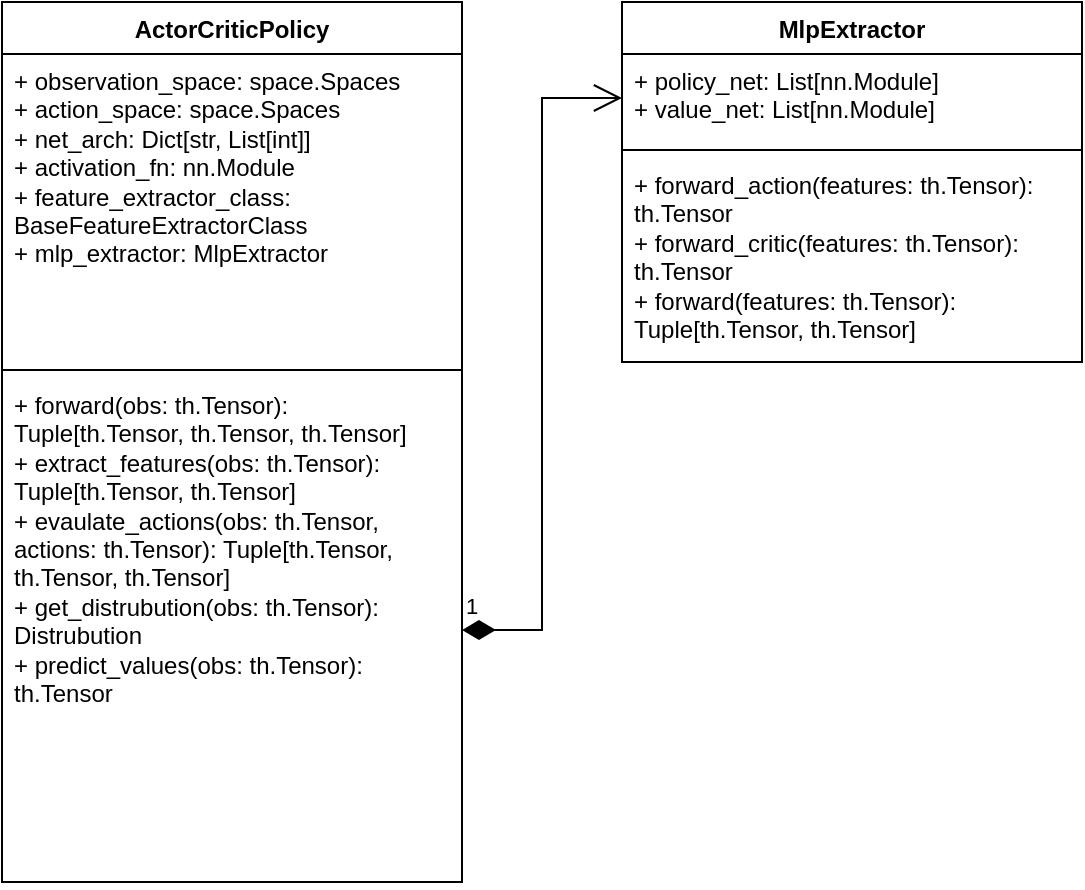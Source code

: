 <mxfile version="22.0.3" type="device">
  <diagram name="Seite-1" id="wMpzAMeSgPo_IlxKWy4J">
    <mxGraphModel dx="1659" dy="971" grid="1" gridSize="10" guides="1" tooltips="1" connect="1" arrows="1" fold="1" page="1" pageScale="1" pageWidth="850" pageHeight="1100" math="0" shadow="0">
      <root>
        <mxCell id="0" />
        <mxCell id="1" parent="0" />
        <mxCell id="9IkyggHtCblAOZ6bn05r-1" value="ActorCriticPolicy" style="swimlane;fontStyle=1;align=center;verticalAlign=top;childLayout=stackLayout;horizontal=1;startSize=26;horizontalStack=0;resizeParent=1;resizeParentMax=0;resizeLast=0;collapsible=1;marginBottom=0;whiteSpace=wrap;html=1;" vertex="1" parent="1">
          <mxGeometry x="130" y="80" width="230" height="440" as="geometry" />
        </mxCell>
        <mxCell id="9IkyggHtCblAOZ6bn05r-2" value="+ observation_space: space.Spaces&lt;br&gt;+ action_space: space.Spaces&lt;br&gt;+ net_arch: Dict[str, List[int]]&lt;br&gt;+ activation_fn: nn.Module&lt;br&gt;+ feature_extractor_class: BaseFeatureExtractorClass&lt;br&gt;+ mlp_extractor: MlpExtractor" style="text;strokeColor=none;fillColor=none;align=left;verticalAlign=top;spacingLeft=4;spacingRight=4;overflow=hidden;rotatable=0;points=[[0,0.5],[1,0.5]];portConstraint=eastwest;whiteSpace=wrap;html=1;" vertex="1" parent="9IkyggHtCblAOZ6bn05r-1">
          <mxGeometry y="26" width="230" height="154" as="geometry" />
        </mxCell>
        <mxCell id="9IkyggHtCblAOZ6bn05r-3" value="" style="line;strokeWidth=1;fillColor=none;align=left;verticalAlign=middle;spacingTop=-1;spacingLeft=3;spacingRight=3;rotatable=0;labelPosition=right;points=[];portConstraint=eastwest;strokeColor=inherit;" vertex="1" parent="9IkyggHtCblAOZ6bn05r-1">
          <mxGeometry y="180" width="230" height="8" as="geometry" />
        </mxCell>
        <mxCell id="9IkyggHtCblAOZ6bn05r-4" value="+ forward(obs: th.Tensor): Tuple[th.Tensor, th.Tensor, th.Tensor]&lt;br&gt;+ extract_features(obs: th.Tensor): Tuple[th.Tensor, th.Tensor]&lt;br&gt;+ evaulate_actions(obs: th.Tensor, actions: th.Tensor): Tuple[th.Tensor, th.Tensor, th.Tensor]&lt;br&gt;+ get_distrubution(obs: th.Tensor): Distrubution&lt;br&gt;+ predict_values(obs: th.Tensor): th.Tensor&lt;br&gt;&lt;br&gt;" style="text;strokeColor=none;fillColor=none;align=left;verticalAlign=top;spacingLeft=4;spacingRight=4;overflow=hidden;rotatable=0;points=[[0,0.5],[1,0.5]];portConstraint=eastwest;whiteSpace=wrap;html=1;" vertex="1" parent="9IkyggHtCblAOZ6bn05r-1">
          <mxGeometry y="188" width="230" height="252" as="geometry" />
        </mxCell>
        <mxCell id="9IkyggHtCblAOZ6bn05r-5" value="MlpExtractor" style="swimlane;fontStyle=1;align=center;verticalAlign=top;childLayout=stackLayout;horizontal=1;startSize=26;horizontalStack=0;resizeParent=1;resizeParentMax=0;resizeLast=0;collapsible=1;marginBottom=0;whiteSpace=wrap;html=1;" vertex="1" parent="1">
          <mxGeometry x="440" y="80" width="230" height="180" as="geometry" />
        </mxCell>
        <mxCell id="9IkyggHtCblAOZ6bn05r-6" value="+ policy_net: List[nn.Module]&lt;br&gt;+ value_net: List[nn.Module]&lt;br&gt;" style="text;strokeColor=none;fillColor=none;align=left;verticalAlign=top;spacingLeft=4;spacingRight=4;overflow=hidden;rotatable=0;points=[[0,0.5],[1,0.5]];portConstraint=eastwest;whiteSpace=wrap;html=1;" vertex="1" parent="9IkyggHtCblAOZ6bn05r-5">
          <mxGeometry y="26" width="230" height="44" as="geometry" />
        </mxCell>
        <mxCell id="9IkyggHtCblAOZ6bn05r-7" value="" style="line;strokeWidth=1;fillColor=none;align=left;verticalAlign=middle;spacingTop=-1;spacingLeft=3;spacingRight=3;rotatable=0;labelPosition=right;points=[];portConstraint=eastwest;strokeColor=inherit;" vertex="1" parent="9IkyggHtCblAOZ6bn05r-5">
          <mxGeometry y="70" width="230" height="8" as="geometry" />
        </mxCell>
        <mxCell id="9IkyggHtCblAOZ6bn05r-8" value="+ forward_action(features: th.Tensor): th.Tensor&lt;br&gt;+ forward_critic(features: th.Tensor): th.Tensor&lt;br&gt;+ forward(features: th.Tensor): Tuple[th.Tensor, th.Tensor]&lt;br&gt;" style="text;strokeColor=none;fillColor=none;align=left;verticalAlign=top;spacingLeft=4;spacingRight=4;overflow=hidden;rotatable=0;points=[[0,0.5],[1,0.5]];portConstraint=eastwest;whiteSpace=wrap;html=1;" vertex="1" parent="9IkyggHtCblAOZ6bn05r-5">
          <mxGeometry y="78" width="230" height="102" as="geometry" />
        </mxCell>
        <mxCell id="9IkyggHtCblAOZ6bn05r-10" value="1" style="endArrow=open;html=1;endSize=12;startArrow=diamondThin;startSize=14;startFill=1;edgeStyle=orthogonalEdgeStyle;align=left;verticalAlign=bottom;rounded=0;exitX=1;exitY=0.5;exitDx=0;exitDy=0;entryX=0;entryY=0.5;entryDx=0;entryDy=0;" edge="1" parent="1" source="9IkyggHtCblAOZ6bn05r-4" target="9IkyggHtCblAOZ6bn05r-6">
          <mxGeometry x="-1" y="3" relative="1" as="geometry">
            <mxPoint x="430" y="320" as="sourcePoint" />
            <mxPoint x="590" y="340" as="targetPoint" />
          </mxGeometry>
        </mxCell>
      </root>
    </mxGraphModel>
  </diagram>
</mxfile>

